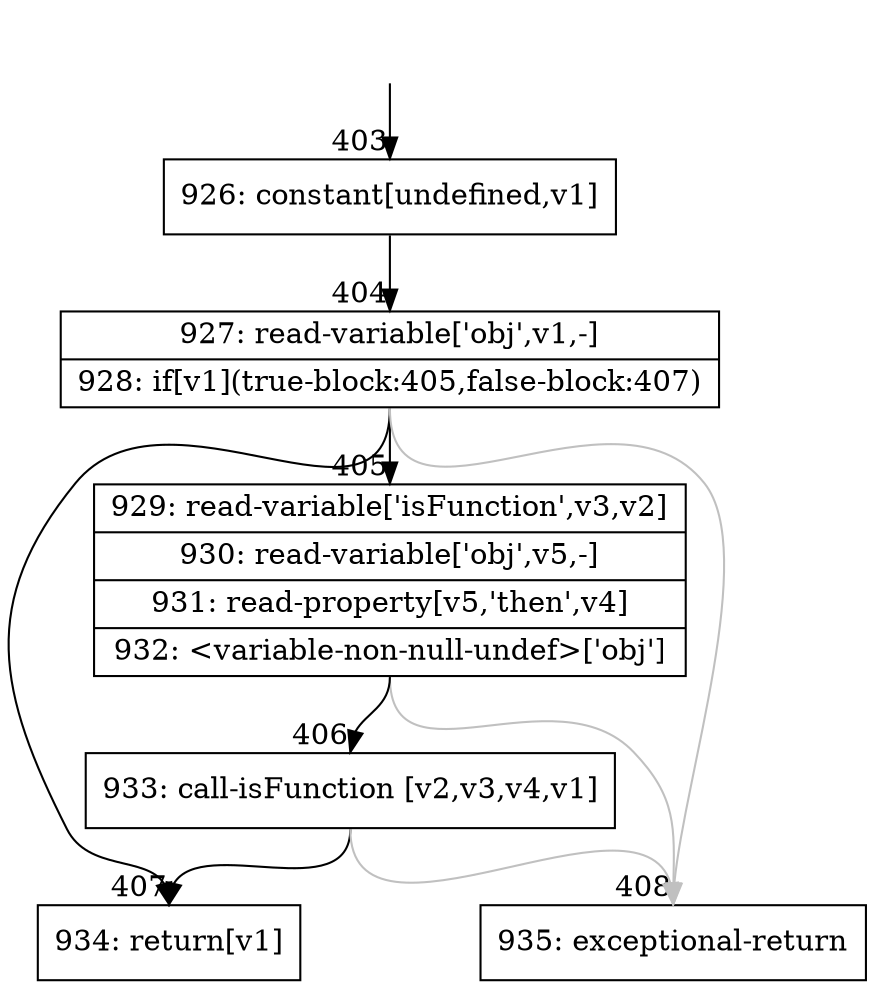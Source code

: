 digraph {
rankdir="TD"
BB_entry43[shape=none,label=""];
BB_entry43 -> BB403 [tailport=s, headport=n, headlabel="    403"]
BB403 [shape=record label="{926: constant[undefined,v1]}" ] 
BB403 -> BB404 [tailport=s, headport=n, headlabel="      404"]
BB404 [shape=record label="{927: read-variable['obj',v1,-]|928: if[v1](true-block:405,false-block:407)}" ] 
BB404 -> BB407 [tailport=s, headport=n, headlabel="      407"]
BB404 -> BB405 [tailport=s, headport=n, headlabel="      405"]
BB404 -> BB408 [tailport=s, headport=n, color=gray, headlabel="      408"]
BB405 [shape=record label="{929: read-variable['isFunction',v3,v2]|930: read-variable['obj',v5,-]|931: read-property[v5,'then',v4]|932: \<variable-non-null-undef\>['obj']}" ] 
BB405 -> BB406 [tailport=s, headport=n, headlabel="      406"]
BB405 -> BB408 [tailport=s, headport=n, color=gray]
BB406 [shape=record label="{933: call-isFunction [v2,v3,v4,v1]}" ] 
BB406 -> BB407 [tailport=s, headport=n]
BB406 -> BB408 [tailport=s, headport=n, color=gray]
BB407 [shape=record label="{934: return[v1]}" ] 
BB408 [shape=record label="{935: exceptional-return}" ] 
//#$~ 736
}
